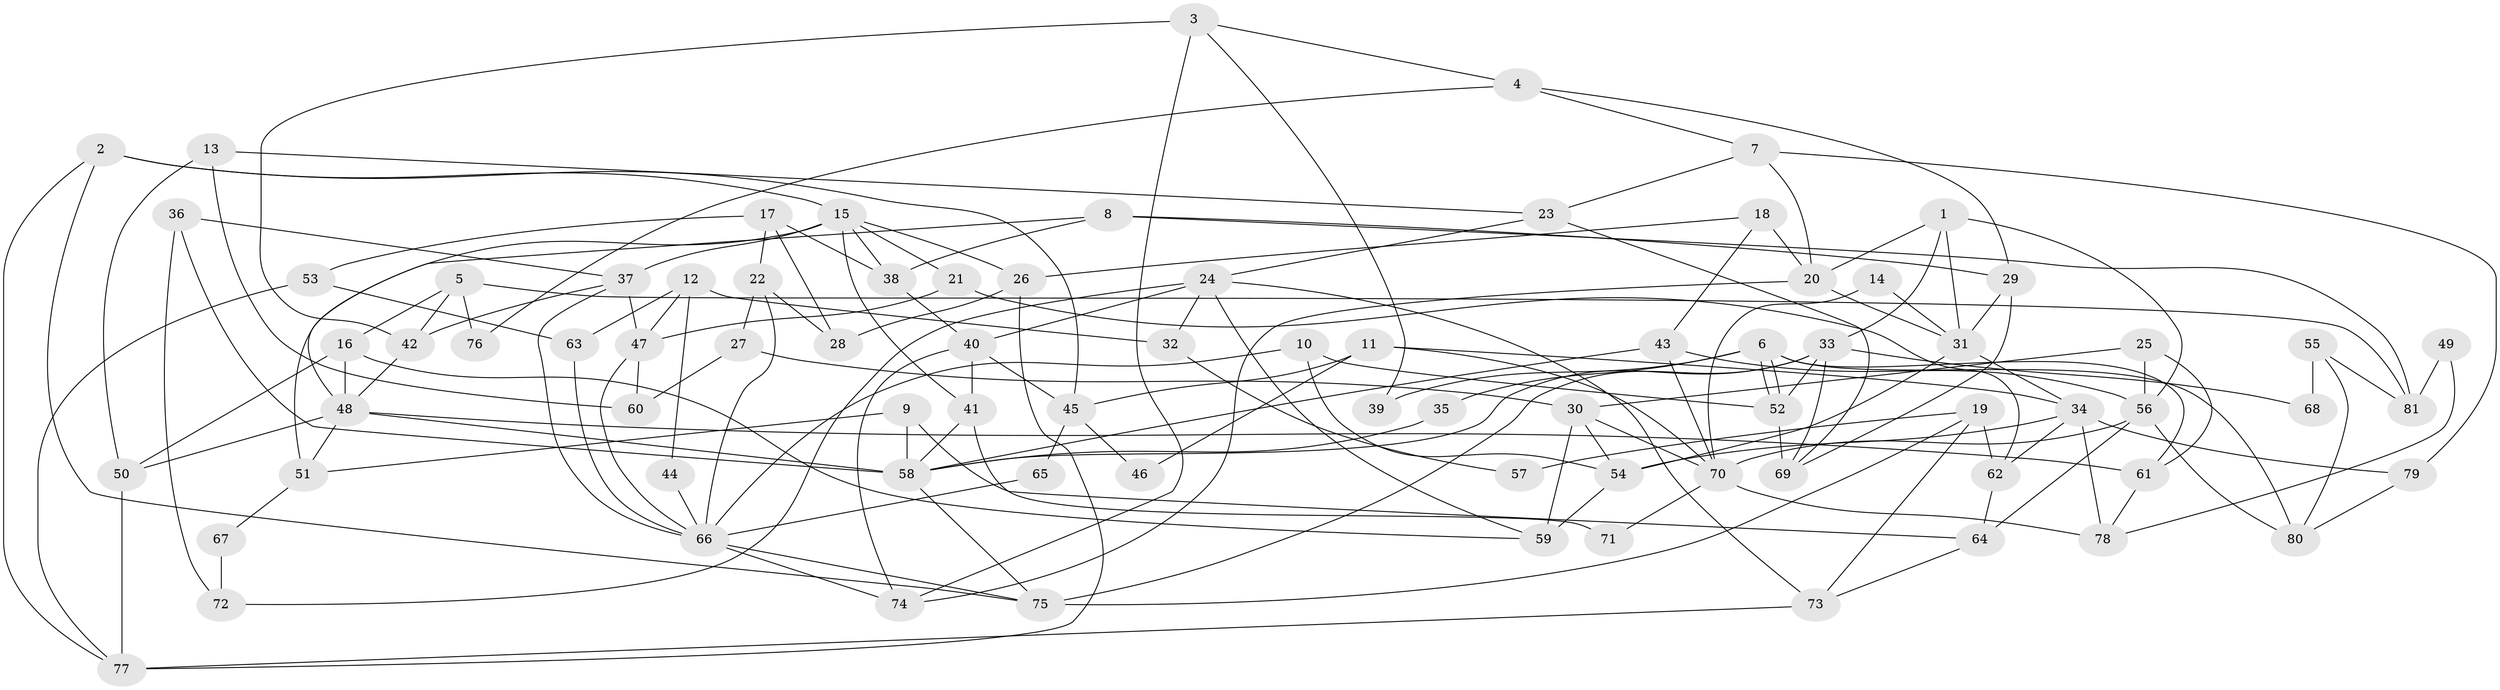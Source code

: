 // Generated by graph-tools (version 1.1) at 2025/02/03/09/25 03:02:06]
// undirected, 81 vertices, 162 edges
graph export_dot {
graph [start="1"]
  node [color=gray90,style=filled];
  1;
  2;
  3;
  4;
  5;
  6;
  7;
  8;
  9;
  10;
  11;
  12;
  13;
  14;
  15;
  16;
  17;
  18;
  19;
  20;
  21;
  22;
  23;
  24;
  25;
  26;
  27;
  28;
  29;
  30;
  31;
  32;
  33;
  34;
  35;
  36;
  37;
  38;
  39;
  40;
  41;
  42;
  43;
  44;
  45;
  46;
  47;
  48;
  49;
  50;
  51;
  52;
  53;
  54;
  55;
  56;
  57;
  58;
  59;
  60;
  61;
  62;
  63;
  64;
  65;
  66;
  67;
  68;
  69;
  70;
  71;
  72;
  73;
  74;
  75;
  76;
  77;
  78;
  79;
  80;
  81;
  1 -- 20;
  1 -- 33;
  1 -- 31;
  1 -- 56;
  2 -- 45;
  2 -- 75;
  2 -- 15;
  2 -- 77;
  3 -- 4;
  3 -- 42;
  3 -- 39;
  3 -- 74;
  4 -- 7;
  4 -- 29;
  4 -- 76;
  5 -- 42;
  5 -- 16;
  5 -- 76;
  5 -- 81;
  6 -- 61;
  6 -- 52;
  6 -- 52;
  6 -- 35;
  6 -- 39;
  6 -- 80;
  7 -- 20;
  7 -- 79;
  7 -- 23;
  8 -- 38;
  8 -- 29;
  8 -- 51;
  8 -- 81;
  9 -- 64;
  9 -- 51;
  9 -- 58;
  10 -- 66;
  10 -- 52;
  10 -- 54;
  11 -- 70;
  11 -- 34;
  11 -- 45;
  11 -- 46;
  12 -- 63;
  12 -- 47;
  12 -- 32;
  12 -- 44;
  13 -- 23;
  13 -- 50;
  13 -- 60;
  14 -- 70;
  14 -- 31;
  15 -- 37;
  15 -- 21;
  15 -- 26;
  15 -- 38;
  15 -- 41;
  15 -- 48;
  16 -- 48;
  16 -- 59;
  16 -- 50;
  17 -- 22;
  17 -- 38;
  17 -- 28;
  17 -- 53;
  18 -- 26;
  18 -- 43;
  18 -- 20;
  19 -- 73;
  19 -- 62;
  19 -- 57;
  19 -- 75;
  20 -- 74;
  20 -- 31;
  21 -- 62;
  21 -- 47;
  22 -- 27;
  22 -- 28;
  22 -- 66;
  23 -- 69;
  23 -- 24;
  24 -- 59;
  24 -- 32;
  24 -- 40;
  24 -- 72;
  24 -- 73;
  25 -- 61;
  25 -- 30;
  25 -- 56;
  26 -- 77;
  26 -- 28;
  27 -- 60;
  27 -- 30;
  29 -- 31;
  29 -- 69;
  30 -- 70;
  30 -- 54;
  30 -- 59;
  31 -- 34;
  31 -- 54;
  32 -- 57;
  33 -- 75;
  33 -- 58;
  33 -- 52;
  33 -- 68;
  33 -- 69;
  34 -- 54;
  34 -- 62;
  34 -- 78;
  34 -- 79;
  35 -- 58;
  36 -- 58;
  36 -- 37;
  36 -- 72;
  37 -- 47;
  37 -- 66;
  37 -- 42;
  38 -- 40;
  40 -- 74;
  40 -- 41;
  40 -- 45;
  41 -- 58;
  41 -- 71;
  42 -- 48;
  43 -- 58;
  43 -- 56;
  43 -- 70;
  44 -- 66;
  45 -- 46;
  45 -- 65;
  47 -- 66;
  47 -- 60;
  48 -- 58;
  48 -- 50;
  48 -- 51;
  48 -- 61;
  49 -- 78;
  49 -- 81;
  50 -- 77;
  51 -- 67;
  52 -- 69;
  53 -- 77;
  53 -- 63;
  54 -- 59;
  55 -- 80;
  55 -- 81;
  55 -- 68;
  56 -- 64;
  56 -- 70;
  56 -- 80;
  58 -- 75;
  61 -- 78;
  62 -- 64;
  63 -- 66;
  64 -- 73;
  65 -- 66;
  66 -- 75;
  66 -- 74;
  67 -- 72;
  70 -- 71;
  70 -- 78;
  73 -- 77;
  79 -- 80;
}
